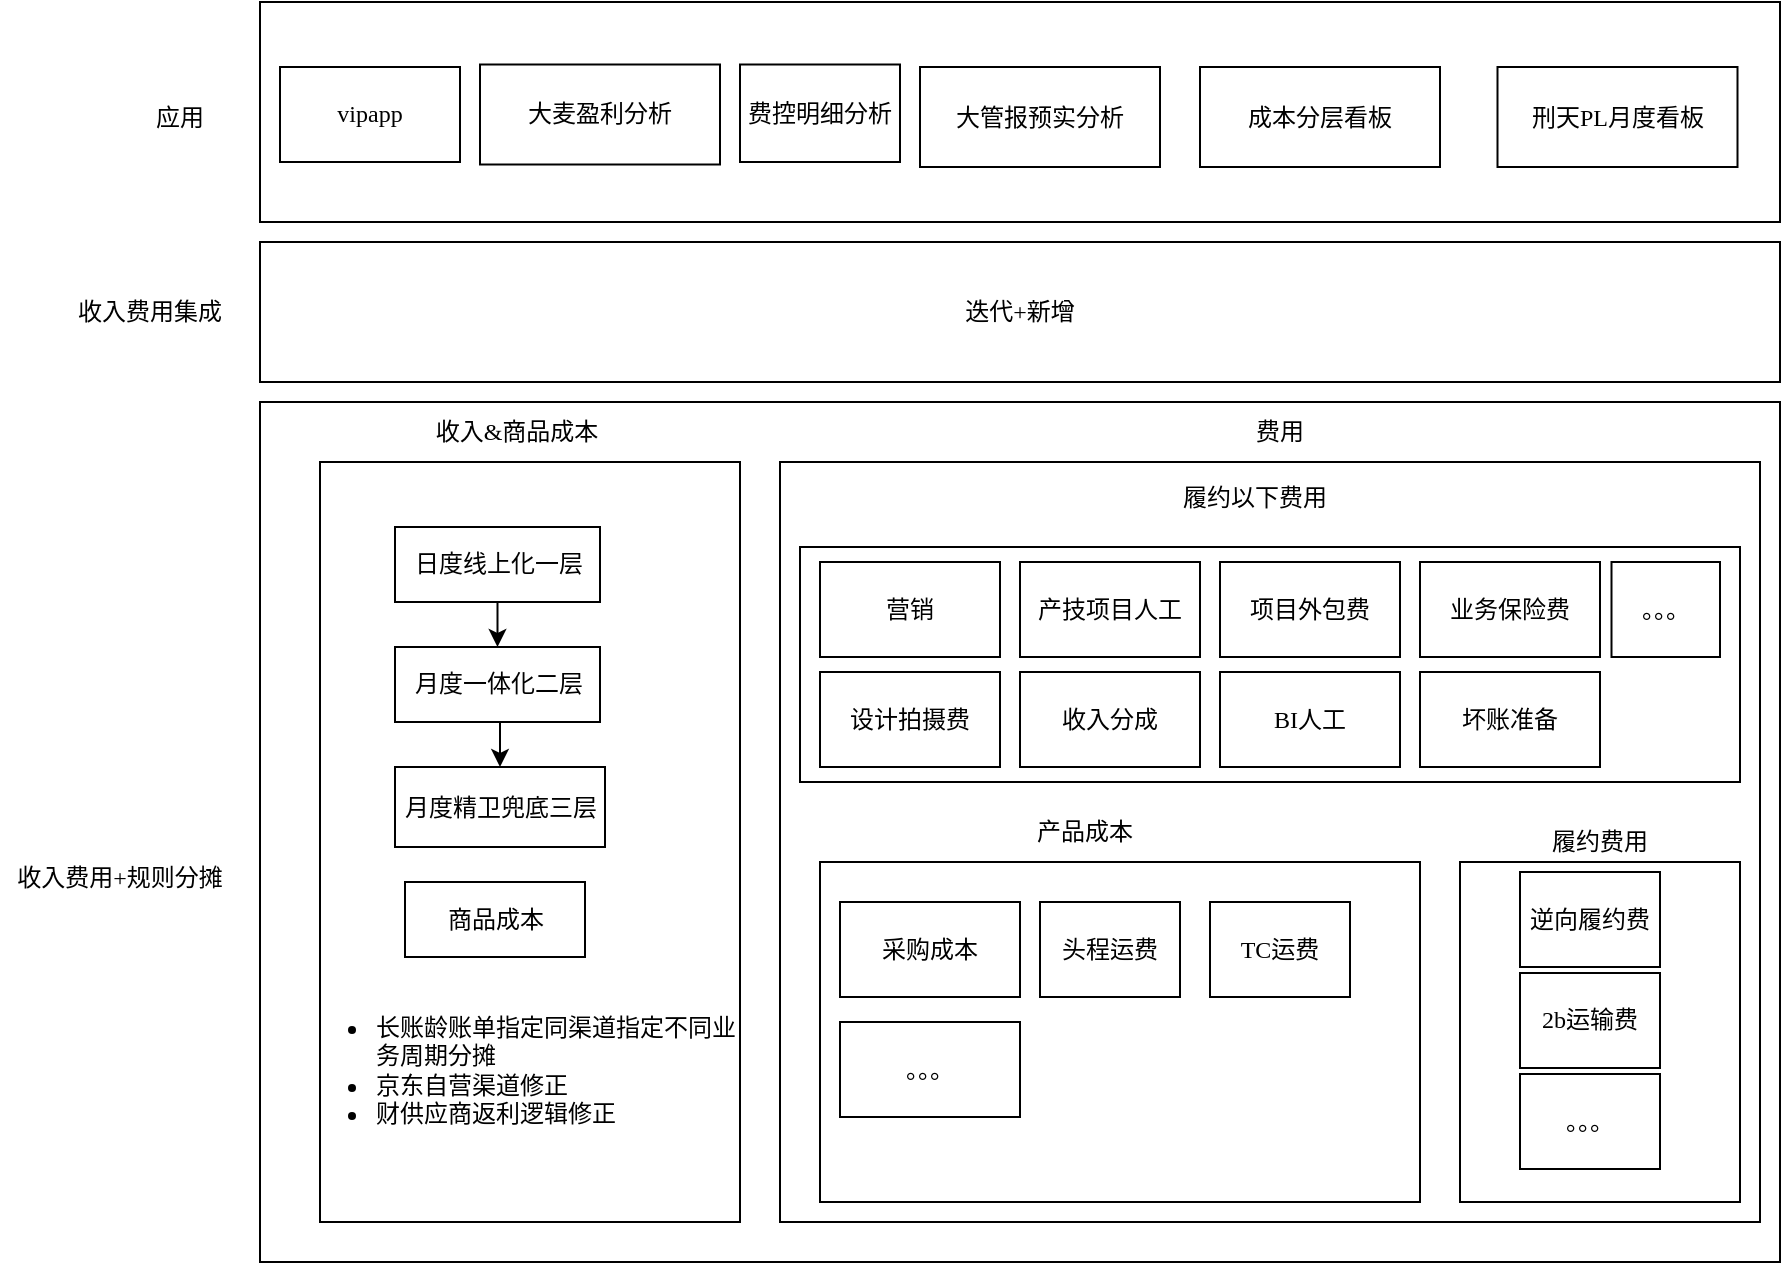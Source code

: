 <mxfile version="25.0.3">
  <diagram name="第 1 页" id="AUvHnZDIItohH6egJobj">
    <mxGraphModel dx="1789" dy="700" grid="1" gridSize="10" guides="1" tooltips="1" connect="1" arrows="1" fold="1" page="1" pageScale="1" pageWidth="827" pageHeight="1169" math="0" shadow="0">
      <root>
        <mxCell id="0" />
        <mxCell id="1" parent="0" />
        <mxCell id="qGcrRXvkYBeC9DR_U5yj-5" value="" style="rounded=0;whiteSpace=wrap;html=1;fontFamily=微软雅黑;fontSource=https%3A%2F%2Ffonts.googleapis.com%2Fcss%3Ffamily%3D%25E5%25BE%25AE%25E8%25BD%25AF%25E9%259B%2585%25E9%25BB%2591;" vertex="1" parent="1">
          <mxGeometry x="60" y="160" width="760" height="110" as="geometry" />
        </mxCell>
        <mxCell id="qGcrRXvkYBeC9DR_U5yj-1" value="vipapp" style="rounded=0;whiteSpace=wrap;html=1;fontFamily=微软雅黑;fontSource=https%3A%2F%2Ffonts.googleapis.com%2Fcss%3Ffamily%3D%25E5%25BE%25AE%25E8%25BD%25AF%25E9%259B%2585%25E9%25BB%2591;" vertex="1" parent="1">
          <mxGeometry x="70" y="192.5" width="90" height="47.5" as="geometry" />
        </mxCell>
        <mxCell id="qGcrRXvkYBeC9DR_U5yj-2" value="大麦盈利分析" style="rounded=0;whiteSpace=wrap;html=1;fontFamily=微软雅黑;fontSource=https%3A%2F%2Ffonts.googleapis.com%2Fcss%3Ffamily%3D%25E5%25BE%25AE%25E8%25BD%25AF%25E9%259B%2585%25E9%25BB%2591;" vertex="1" parent="1">
          <mxGeometry x="170" y="191.25" width="120" height="50" as="geometry" />
        </mxCell>
        <mxCell id="qGcrRXvkYBeC9DR_U5yj-3" value="大管报预实分析" style="rounded=0;whiteSpace=wrap;html=1;fontFamily=微软雅黑;fontSource=https%3A%2F%2Ffonts.googleapis.com%2Fcss%3Ffamily%3D%25E5%25BE%25AE%25E8%25BD%25AF%25E9%259B%2585%25E9%25BB%2591;" vertex="1" parent="1">
          <mxGeometry x="390" y="192.5" width="120" height="50" as="geometry" />
        </mxCell>
        <mxCell id="qGcrRXvkYBeC9DR_U5yj-4" value="成本分层看板" style="rounded=0;whiteSpace=wrap;html=1;fontFamily=微软雅黑;fontSource=https%3A%2F%2Ffonts.googleapis.com%2Fcss%3Ffamily%3D%25E5%25BE%25AE%25E8%25BD%25AF%25E9%259B%2585%25E9%25BB%2591;" vertex="1" parent="1">
          <mxGeometry x="530" y="192.5" width="120" height="50" as="geometry" />
        </mxCell>
        <mxCell id="qGcrRXvkYBeC9DR_U5yj-6" value="应用" style="text;html=1;align=center;verticalAlign=middle;whiteSpace=wrap;rounded=0;fontFamily=微软雅黑;fontSource=https%3A%2F%2Ffonts.googleapis.com%2Fcss%3Ffamily%3D%25E5%25BE%25AE%25E8%25BD%25AF%25E9%259B%2585%25E9%25BB%2591;" vertex="1" parent="1">
          <mxGeometry x="-10" y="202.5" width="60" height="30" as="geometry" />
        </mxCell>
        <mxCell id="qGcrRXvkYBeC9DR_U5yj-7" value="刑天PL月度看板" style="rounded=0;whiteSpace=wrap;html=1;fontFamily=微软雅黑;fontSource=https%3A%2F%2Ffonts.googleapis.com%2Fcss%3Ffamily%3D%25E5%25BE%25AE%25E8%25BD%25AF%25E9%259B%2585%25E9%25BB%2591;" vertex="1" parent="1">
          <mxGeometry x="678.75" y="192.5" width="120" height="50" as="geometry" />
        </mxCell>
        <mxCell id="qGcrRXvkYBeC9DR_U5yj-8" value="迭代+新增" style="rounded=0;whiteSpace=wrap;html=1;fontFamily=微软雅黑;fontSource=https%3A%2F%2Ffonts.googleapis.com%2Fcss%3Ffamily%3D%25E5%25BE%25AE%25E8%25BD%25AF%25E9%259B%2585%25E9%25BB%2591;" vertex="1" parent="1">
          <mxGeometry x="60" y="280" width="760" height="70" as="geometry" />
        </mxCell>
        <mxCell id="qGcrRXvkYBeC9DR_U5yj-11" value="收入费用集成" style="text;html=1;align=center;verticalAlign=middle;whiteSpace=wrap;rounded=0;fontFamily=微软雅黑;fontSource=https%3A%2F%2Ffonts.googleapis.com%2Fcss%3Ffamily%3D%25E5%25BE%25AE%25E8%25BD%25AF%25E9%259B%2585%25E9%25BB%2591;" vertex="1" parent="1">
          <mxGeometry x="-40" y="300" width="90" height="30" as="geometry" />
        </mxCell>
        <mxCell id="qGcrRXvkYBeC9DR_U5yj-12" value="" style="rounded=0;whiteSpace=wrap;html=1;fontFamily=微软雅黑;fontSource=https%3A%2F%2Ffonts.googleapis.com%2Fcss%3Ffamily%3D%25E5%25BE%25AE%25E8%25BD%25AF%25E9%259B%2585%25E9%25BB%2591;" vertex="1" parent="1">
          <mxGeometry x="60" y="360" width="760" height="430" as="geometry" />
        </mxCell>
        <mxCell id="qGcrRXvkYBeC9DR_U5yj-13" value="" style="rounded=0;whiteSpace=wrap;html=1;fontFamily=微软雅黑;fontSource=https%3A%2F%2Ffonts.googleapis.com%2Fcss%3Ffamily%3D%25E5%25BE%25AE%25E8%25BD%25AF%25E9%259B%2585%25E9%25BB%2591;" vertex="1" parent="1">
          <mxGeometry x="90" y="390" width="210" height="380" as="geometry" />
        </mxCell>
        <mxCell id="qGcrRXvkYBeC9DR_U5yj-10" value="收入&amp;amp;商品成本" style="text;html=1;align=center;verticalAlign=middle;whiteSpace=wrap;rounded=0;fontFamily=微软雅黑;fontSource=https%3A%2F%2Ffonts.googleapis.com%2Fcss%3Ffamily%3D%25E5%25BE%25AE%25E8%25BD%25AF%25E9%259B%2585%25E9%25BB%2591;" vertex="1" parent="1">
          <mxGeometry x="132.5" y="360" width="111.25" height="30" as="geometry" />
        </mxCell>
        <mxCell id="qGcrRXvkYBeC9DR_U5yj-14" value="收入费用+规则分摊" style="text;html=1;align=center;verticalAlign=middle;whiteSpace=wrap;rounded=0;fontFamily=微软雅黑;fontSource=https%3A%2F%2Ffonts.googleapis.com%2Fcss%3Ffamily%3D%25E5%25BE%25AE%25E8%25BD%25AF%25E9%259B%2585%25E9%25BB%2591;" vertex="1" parent="1">
          <mxGeometry x="-70" y="582.5" width="120" height="30" as="geometry" />
        </mxCell>
        <mxCell id="qGcrRXvkYBeC9DR_U5yj-15" value="费控明细分析" style="rounded=0;whiteSpace=wrap;html=1;fontFamily=微软雅黑;fontSource=https%3A%2F%2Ffonts.googleapis.com%2Fcss%3Ffamily%3D%25E5%25BE%25AE%25E8%25BD%25AF%25E9%259B%2585%25E9%25BB%2591;" vertex="1" parent="1">
          <mxGeometry x="300" y="191.25" width="80" height="48.75" as="geometry" />
        </mxCell>
        <mxCell id="qGcrRXvkYBeC9DR_U5yj-20" style="edgeStyle=orthogonalEdgeStyle;rounded=0;orthogonalLoop=1;jettySize=auto;html=1;exitX=0.5;exitY=1;exitDx=0;exitDy=0;entryX=0.5;entryY=0;entryDx=0;entryDy=0;fontFamily=微软雅黑;fontSource=https%3A%2F%2Ffonts.googleapis.com%2Fcss%3Ffamily%3D%25E5%25BE%25AE%25E8%25BD%25AF%25E9%259B%2585%25E9%25BB%2591;" edge="1" parent="1" source="qGcrRXvkYBeC9DR_U5yj-16" target="qGcrRXvkYBeC9DR_U5yj-17">
          <mxGeometry relative="1" as="geometry" />
        </mxCell>
        <mxCell id="qGcrRXvkYBeC9DR_U5yj-16" value="日度线上化一层" style="rounded=0;whiteSpace=wrap;html=1;fontFamily=微软雅黑;fontSource=https%3A%2F%2Ffonts.googleapis.com%2Fcss%3Ffamily%3D%25E5%25BE%25AE%25E8%25BD%25AF%25E9%259B%2585%25E9%25BB%2591;" vertex="1" parent="1">
          <mxGeometry x="127.5" y="422.5" width="102.5" height="37.5" as="geometry" />
        </mxCell>
        <mxCell id="qGcrRXvkYBeC9DR_U5yj-21" style="edgeStyle=orthogonalEdgeStyle;rounded=0;orthogonalLoop=1;jettySize=auto;html=1;exitX=0.5;exitY=1;exitDx=0;exitDy=0;entryX=0.5;entryY=0;entryDx=0;entryDy=0;fontFamily=微软雅黑;fontSource=https%3A%2F%2Ffonts.googleapis.com%2Fcss%3Ffamily%3D%25E5%25BE%25AE%25E8%25BD%25AF%25E9%259B%2585%25E9%25BB%2591;" edge="1" parent="1" source="qGcrRXvkYBeC9DR_U5yj-17" target="qGcrRXvkYBeC9DR_U5yj-18">
          <mxGeometry relative="1" as="geometry" />
        </mxCell>
        <mxCell id="qGcrRXvkYBeC9DR_U5yj-17" value="月度一体化二层" style="rounded=0;whiteSpace=wrap;html=1;fontFamily=微软雅黑;fontSource=https%3A%2F%2Ffonts.googleapis.com%2Fcss%3Ffamily%3D%25E5%25BE%25AE%25E8%25BD%25AF%25E9%259B%2585%25E9%25BB%2591;" vertex="1" parent="1">
          <mxGeometry x="127.5" y="482.5" width="102.5" height="37.5" as="geometry" />
        </mxCell>
        <mxCell id="qGcrRXvkYBeC9DR_U5yj-18" value="月度精卫兜底三层" style="rounded=0;whiteSpace=wrap;html=1;fontFamily=微软雅黑;fontSource=https%3A%2F%2Ffonts.googleapis.com%2Fcss%3Ffamily%3D%25E5%25BE%25AE%25E8%25BD%25AF%25E9%259B%2585%25E9%25BB%2591;" vertex="1" parent="1">
          <mxGeometry x="127.5" y="542.5" width="105" height="40" as="geometry" />
        </mxCell>
        <mxCell id="qGcrRXvkYBeC9DR_U5yj-19" value="" style="rounded=0;whiteSpace=wrap;html=1;fontFamily=微软雅黑;fontSource=https%3A%2F%2Ffonts.googleapis.com%2Fcss%3Ffamily%3D%25E5%25BE%25AE%25E8%25BD%25AF%25E9%259B%2585%25E9%25BB%2591;" vertex="1" parent="1">
          <mxGeometry x="320" y="390" width="490" height="380" as="geometry" />
        </mxCell>
        <mxCell id="qGcrRXvkYBeC9DR_U5yj-22" value="费用" style="text;html=1;align=center;verticalAlign=middle;whiteSpace=wrap;rounded=0;fontFamily=微软雅黑;fontSource=https%3A%2F%2Ffonts.googleapis.com%2Fcss%3Ffamily%3D%25E5%25BE%25AE%25E8%25BD%25AF%25E9%259B%2585%25E9%25BB%2591;" vertex="1" parent="1">
          <mxGeometry x="540" y="360" width="60" height="30" as="geometry" />
        </mxCell>
        <mxCell id="qGcrRXvkYBeC9DR_U5yj-23" value="" style="rounded=0;whiteSpace=wrap;html=1;fontFamily=微软雅黑;fontSource=https%3A%2F%2Ffonts.googleapis.com%2Fcss%3Ffamily%3D%25E5%25BE%25AE%25E8%25BD%25AF%25E9%259B%2585%25E9%25BB%2591;" vertex="1" parent="1">
          <mxGeometry x="660" y="590" width="140" height="170" as="geometry" />
        </mxCell>
        <mxCell id="qGcrRXvkYBeC9DR_U5yj-24" value="履约费用" style="text;html=1;align=center;verticalAlign=middle;whiteSpace=wrap;rounded=0;fontFamily=微软雅黑;fontSource=https%3A%2F%2Ffonts.googleapis.com%2Fcss%3Ffamily%3D%25E5%25BE%25AE%25E8%25BD%25AF%25E9%259B%2585%25E9%25BB%2591;" vertex="1" parent="1">
          <mxGeometry x="700" y="565" width="60" height="30" as="geometry" />
        </mxCell>
        <mxCell id="qGcrRXvkYBeC9DR_U5yj-25" value="" style="rounded=0;whiteSpace=wrap;html=1;fontFamily=微软雅黑;fontSource=https%3A%2F%2Ffonts.googleapis.com%2Fcss%3Ffamily%3D%25E5%25BE%25AE%25E8%25BD%25AF%25E9%259B%2585%25E9%25BB%2591;" vertex="1" parent="1">
          <mxGeometry x="330" y="432.5" width="470" height="117.5" as="geometry" />
        </mxCell>
        <mxCell id="qGcrRXvkYBeC9DR_U5yj-26" value="履约以下费用" style="text;html=1;align=center;verticalAlign=middle;whiteSpace=wrap;rounded=0;fontFamily=微软雅黑;fontSource=https%3A%2F%2Ffonts.googleapis.com%2Fcss%3Ffamily%3D%25E5%25BE%25AE%25E8%25BD%25AF%25E9%259B%2585%25E9%25BB%2591;" vertex="1" parent="1">
          <mxGeometry x="520" y="392.5" width="74.75" height="30" as="geometry" />
        </mxCell>
        <mxCell id="qGcrRXvkYBeC9DR_U5yj-29" value="营销" style="rounded=0;whiteSpace=wrap;html=1;fontFamily=微软雅黑;fontSource=https%3A%2F%2Ffonts.googleapis.com%2Fcss%3Ffamily%3D%25E5%25BE%25AE%25E8%25BD%25AF%25E9%259B%2585%25E9%25BB%2591;" vertex="1" parent="1">
          <mxGeometry x="340" y="440" width="90" height="47.5" as="geometry" />
        </mxCell>
        <mxCell id="qGcrRXvkYBeC9DR_U5yj-30" value="收入分成" style="rounded=0;whiteSpace=wrap;html=1;fontFamily=微软雅黑;fontSource=https%3A%2F%2Ffonts.googleapis.com%2Fcss%3Ffamily%3D%25E5%25BE%25AE%25E8%25BD%25AF%25E9%259B%2585%25E9%25BB%2591;" vertex="1" parent="1">
          <mxGeometry x="440" y="495" width="90" height="47.5" as="geometry" />
        </mxCell>
        <mxCell id="qGcrRXvkYBeC9DR_U5yj-31" value="设计拍摄费" style="rounded=0;whiteSpace=wrap;html=1;fontFamily=微软雅黑;fontSource=https%3A%2F%2Ffonts.googleapis.com%2Fcss%3Ffamily%3D%25E5%25BE%25AE%25E8%25BD%25AF%25E9%259B%2585%25E9%25BB%2591;" vertex="1" parent="1">
          <mxGeometry x="340" y="495" width="90" height="47.5" as="geometry" />
        </mxCell>
        <mxCell id="qGcrRXvkYBeC9DR_U5yj-32" value="产技项目人工" style="rounded=0;whiteSpace=wrap;html=1;fontFamily=微软雅黑;fontSource=https%3A%2F%2Ffonts.googleapis.com%2Fcss%3Ffamily%3D%25E5%25BE%25AE%25E8%25BD%25AF%25E9%259B%2585%25E9%25BB%2591;" vertex="1" parent="1">
          <mxGeometry x="440" y="440" width="90" height="47.5" as="geometry" />
        </mxCell>
        <mxCell id="qGcrRXvkYBeC9DR_U5yj-33" value="" style="rounded=0;whiteSpace=wrap;html=1;fontFamily=微软雅黑;fontSource=https%3A%2F%2Ffonts.googleapis.com%2Fcss%3Ffamily%3D%25E5%25BE%25AE%25E8%25BD%25AF%25E9%259B%2585%25E9%25BB%2591;" vertex="1" parent="1">
          <mxGeometry x="340" y="590" width="300" height="170" as="geometry" />
        </mxCell>
        <mxCell id="qGcrRXvkYBeC9DR_U5yj-34" value="产品成本" style="text;html=1;align=center;verticalAlign=middle;whiteSpace=wrap;rounded=0;fontFamily=微软雅黑;fontSource=https%3A%2F%2Ffonts.googleapis.com%2Fcss%3Ffamily%3D%25E5%25BE%25AE%25E8%25BD%25AF%25E9%259B%2585%25E9%25BB%2591;" vertex="1" parent="1">
          <mxGeometry x="435.25" y="560" width="74.75" height="30" as="geometry" />
        </mxCell>
        <mxCell id="qGcrRXvkYBeC9DR_U5yj-35" value="采购成本" style="rounded=0;whiteSpace=wrap;html=1;fontFamily=微软雅黑;fontSource=https%3A%2F%2Ffonts.googleapis.com%2Fcss%3Ffamily%3D%25E5%25BE%25AE%25E8%25BD%25AF%25E9%259B%2585%25E9%25BB%2591;" vertex="1" parent="1">
          <mxGeometry x="350" y="610" width="90" height="47.5" as="geometry" />
        </mxCell>
        <mxCell id="qGcrRXvkYBeC9DR_U5yj-36" value="头程运费" style="rounded=0;whiteSpace=wrap;html=1;fontFamily=微软雅黑;fontSource=https%3A%2F%2Ffonts.googleapis.com%2Fcss%3Ffamily%3D%25E5%25BE%25AE%25E8%25BD%25AF%25E9%259B%2585%25E9%25BB%2591;" vertex="1" parent="1">
          <mxGeometry x="450" y="610" width="70" height="47.5" as="geometry" />
        </mxCell>
        <mxCell id="qGcrRXvkYBeC9DR_U5yj-37" value="TC运费" style="rounded=0;whiteSpace=wrap;html=1;fontFamily=微软雅黑;fontSource=https%3A%2F%2Ffonts.googleapis.com%2Fcss%3Ffamily%3D%25E5%25BE%25AE%25E8%25BD%25AF%25E9%259B%2585%25E9%25BB%2591;" vertex="1" parent="1">
          <mxGeometry x="535" y="610" width="70" height="47.5" as="geometry" />
        </mxCell>
        <mxCell id="qGcrRXvkYBeC9DR_U5yj-38" value="项目外包费" style="rounded=0;whiteSpace=wrap;html=1;fontFamily=微软雅黑;fontSource=https%3A%2F%2Ffonts.googleapis.com%2Fcss%3Ffamily%3D%25E5%25BE%25AE%25E8%25BD%25AF%25E9%259B%2585%25E9%25BB%2591;" vertex="1" parent="1">
          <mxGeometry x="540" y="440" width="90" height="47.5" as="geometry" />
        </mxCell>
        <mxCell id="qGcrRXvkYBeC9DR_U5yj-39" value="逆向履约费" style="rounded=0;whiteSpace=wrap;html=1;fontFamily=微软雅黑;fontSource=https%3A%2F%2Ffonts.googleapis.com%2Fcss%3Ffamily%3D%25E5%25BE%25AE%25E8%25BD%25AF%25E9%259B%2585%25E9%25BB%2591;" vertex="1" parent="1">
          <mxGeometry x="690" y="595" width="70" height="47.5" as="geometry" />
        </mxCell>
        <mxCell id="qGcrRXvkYBeC9DR_U5yj-40" value="BI人工" style="rounded=0;whiteSpace=wrap;html=1;fontFamily=微软雅黑;fontSource=https%3A%2F%2Ffonts.googleapis.com%2Fcss%3Ffamily%3D%25E5%25BE%25AE%25E8%25BD%25AF%25E9%259B%2585%25E9%25BB%2591;" vertex="1" parent="1">
          <mxGeometry x="540" y="495" width="90" height="47.5" as="geometry" />
        </mxCell>
        <mxCell id="qGcrRXvkYBeC9DR_U5yj-42" value="2b运输费" style="rounded=0;whiteSpace=wrap;html=1;fontFamily=微软雅黑;fontSource=https%3A%2F%2Ffonts.googleapis.com%2Fcss%3Ffamily%3D%25E5%25BE%25AE%25E8%25BD%25AF%25E9%259B%2585%25E9%25BB%2591;" vertex="1" parent="1">
          <mxGeometry x="690" y="645.5" width="70" height="47.5" as="geometry" />
        </mxCell>
        <mxCell id="qGcrRXvkYBeC9DR_U5yj-43" value="。。。" style="rounded=0;whiteSpace=wrap;html=1;fontFamily=微软雅黑;fontSource=https%3A%2F%2Ffonts.googleapis.com%2Fcss%3Ffamily%3D%25E5%25BE%25AE%25E8%25BD%25AF%25E9%259B%2585%25E9%25BB%2591;" vertex="1" parent="1">
          <mxGeometry x="350" y="670" width="90" height="47.5" as="geometry" />
        </mxCell>
        <mxCell id="qGcrRXvkYBeC9DR_U5yj-44" value="业务保险费" style="rounded=0;whiteSpace=wrap;html=1;fontFamily=微软雅黑;fontSource=https%3A%2F%2Ffonts.googleapis.com%2Fcss%3Ffamily%3D%25E5%25BE%25AE%25E8%25BD%25AF%25E9%259B%2585%25E9%25BB%2591;" vertex="1" parent="1">
          <mxGeometry x="640" y="440" width="90" height="47.5" as="geometry" />
        </mxCell>
        <mxCell id="qGcrRXvkYBeC9DR_U5yj-45" value="坏账准备" style="rounded=0;whiteSpace=wrap;html=1;fontFamily=微软雅黑;fontSource=https%3A%2F%2Ffonts.googleapis.com%2Fcss%3Ffamily%3D%25E5%25BE%25AE%25E8%25BD%25AF%25E9%259B%2585%25E9%25BB%2591;" vertex="1" parent="1">
          <mxGeometry x="640" y="495" width="90" height="47.5" as="geometry" />
        </mxCell>
        <mxCell id="qGcrRXvkYBeC9DR_U5yj-46" value="。。。" style="rounded=0;whiteSpace=wrap;html=1;fontFamily=微软雅黑;fontSource=https%3A%2F%2Ffonts.googleapis.com%2Fcss%3Ffamily%3D%25E5%25BE%25AE%25E8%25BD%25AF%25E9%259B%2585%25E9%25BB%2591;" vertex="1" parent="1">
          <mxGeometry x="690" y="696" width="70" height="47.5" as="geometry" />
        </mxCell>
        <mxCell id="qGcrRXvkYBeC9DR_U5yj-52" value="&lt;ul&gt;&lt;li&gt;长账龄账单指定同渠道指定不同业务周期分摊&lt;/li&gt;&lt;li&gt;京东自营渠道修正&lt;/li&gt;&lt;li&gt;&lt;div data-docx-has-block-data=&quot;false&quot; data-lark-html-role=&quot;root&quot; data-page-id=&quot;ChRIdA0hZobBU5xymgpcbbGHnzd&quot;&gt;&lt;div class=&quot;old-record-id-AXoadqCw2o8f7Kxxe1QcJT7knie&quot;&gt;财供应商返利逻辑修正&lt;/div&gt;&lt;/div&gt;&lt;span class=&quot;lark-record-clipboard&quot; data-lark-record-format=&quot;docx/text&quot; data-lark-record-data=&quot;{&amp;quot;rootId&amp;quot;:&amp;quot;ChRIdA0hZobBU5xymgpcbbGHnzd&amp;quot;,&amp;quot;text&amp;quot;:{&amp;quot;initialAttributedTexts&amp;quot;:{&amp;quot;text&amp;quot;:{&amp;quot;0&amp;quot;:&amp;quot;财务成本供应商返利逻辑修正需求&amp;quot;},&amp;quot;attribs&amp;quot;:{&amp;quot;0&amp;quot;:&amp;quot;*0+f&amp;quot;}},&amp;quot;apool&amp;quot;:{&amp;quot;numToAttrib&amp;quot;:{&amp;quot;0&amp;quot;:[&amp;quot;author&amp;quot;,&amp;quot;6789052697665437964&amp;quot;]},&amp;quot;nextNum&amp;quot;:1}},&amp;quot;type&amp;quot;:&amp;quot;text&amp;quot;,&amp;quot;referenceRecordMap&amp;quot;:{},&amp;quot;extra&amp;quot;:{&amp;quot;channel&amp;quot;:&amp;quot;saas&amp;quot;,&amp;quot;pasteRandomId&amp;quot;:&amp;quot;4e86c586-93dd-4e05-91a0-dab6205dae3f&amp;quot;,&amp;quot;mention_page_title&amp;quot;:{},&amp;quot;external_mention_url&amp;quot;:{}},&amp;quot;isKeepQuoteContainer&amp;quot;:false,&amp;quot;isFromCode&amp;quot;:false,&amp;quot;selection&amp;quot;:[{&amp;quot;id&amp;quot;:104,&amp;quot;type&amp;quot;:&amp;quot;text&amp;quot;,&amp;quot;selection&amp;quot;:{&amp;quot;start&amp;quot;:10,&amp;quot;end&amp;quot;:25},&amp;quot;recordId&amp;quot;:&amp;quot;AXoadqCw2o8f7Kxxe1QcJT7knie&amp;quot;}],&amp;quot;payloadMap&amp;quot;:{},&amp;quot;isCut&amp;quot;:false}&quot;&gt;&lt;/span&gt;&lt;/li&gt;&lt;/ul&gt;" style="text;html=1;align=left;verticalAlign=middle;whiteSpace=wrap;rounded=0;fontFamily=微软雅黑;fontSource=https%3A%2F%2Ffonts.googleapis.com%2Fcss%3Ffamily%3D%25E5%25BE%25AE%25E8%25BD%25AF%25E9%259B%2585%25E9%25BB%2591;" vertex="1" parent="1">
          <mxGeometry x="76.25" y="678.75" width="223.75" height="30" as="geometry" />
        </mxCell>
        <mxCell id="qGcrRXvkYBeC9DR_U5yj-55" value="。。。" style="rounded=0;whiteSpace=wrap;html=1;fontFamily=微软雅黑;fontSource=https%3A%2F%2Ffonts.googleapis.com%2Fcss%3Ffamily%3D%25E5%25BE%25AE%25E8%25BD%25AF%25E9%259B%2585%25E9%25BB%2591;" vertex="1" parent="1">
          <mxGeometry x="735.75" y="440" width="54.25" height="47.5" as="geometry" />
        </mxCell>
        <mxCell id="qGcrRXvkYBeC9DR_U5yj-57" value="商品成本" style="rounded=0;whiteSpace=wrap;html=1;fontFamily=微软雅黑;fontSource=https%3A%2F%2Ffonts.googleapis.com%2Fcss%3Ffamily%3D%25E5%25BE%25AE%25E8%25BD%25AF%25E9%259B%2585%25E9%25BB%2591;" vertex="1" parent="1">
          <mxGeometry x="132.5" y="600" width="90" height="37.5" as="geometry" />
        </mxCell>
      </root>
    </mxGraphModel>
  </diagram>
</mxfile>
